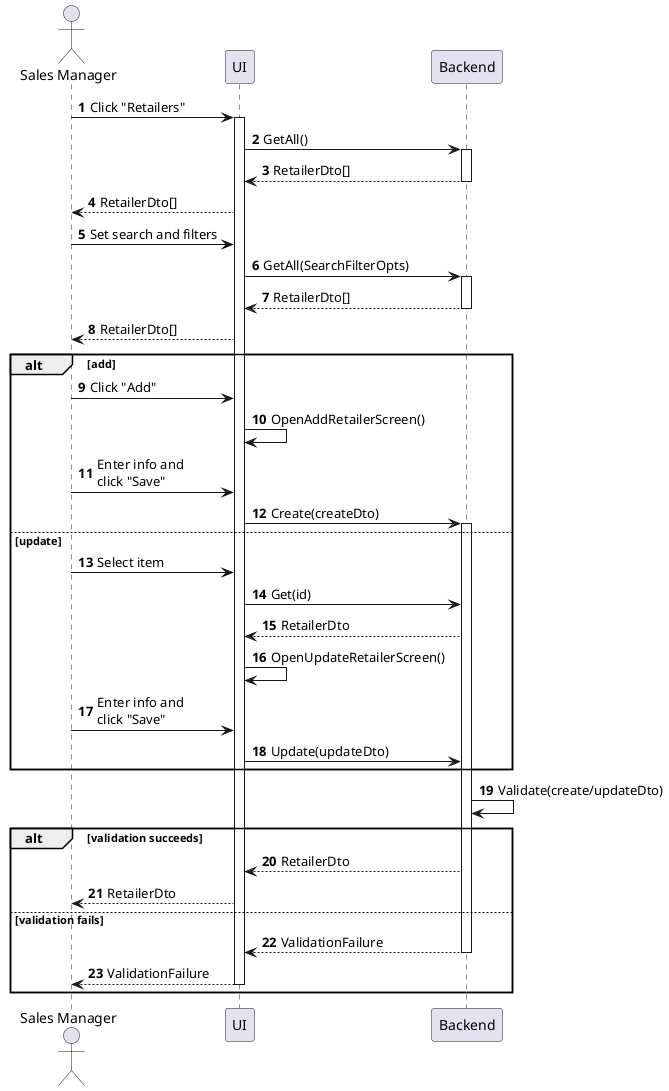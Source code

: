 @startuml retailer-manage
autonumber

actor "Sales Manager" as a
participant UI as f
participant Backend as b

a -> f : Click "Retailers"
activate f
f -> b : GetAll()
activate b
return RetailerDto[]
f --> a : RetailerDto[]
a -> f : Set search and filters
f -> b : GetAll(SearchFilterOpts)
activate b
return RetailerDto[]
f --> a : RetailerDto[]

alt add
    a -> f : Click "Add"
    f -> f : OpenAddRetailerScreen()
    a -> f : Enter info and\nclick "Save"
    f -> b : Create(createDto)
    activate b
else update
    a -> f : Select item
    f -> b : Get(id)
    b --> f : RetailerDto
    f -> f : OpenUpdateRetailerScreen()
    a -> f : Enter info and\nclick "Save"
    f -> b : Update(updateDto)
end

b -> b : Validate(create/updateDto)

alt validation succeeds
    b --> f : RetailerDto
    f --> a : RetailerDto
else validation fails
    return ValidationFailure
    return ValidationFailure
end
@enduml